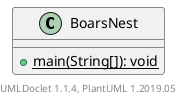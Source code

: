@startuml

    class BoarsNest [[BoarsNest.html]] {
        {static} +main(String[]): void
    }


    center footer UMLDoclet 1.1.4, PlantUML 1.2019.05
@enduml
